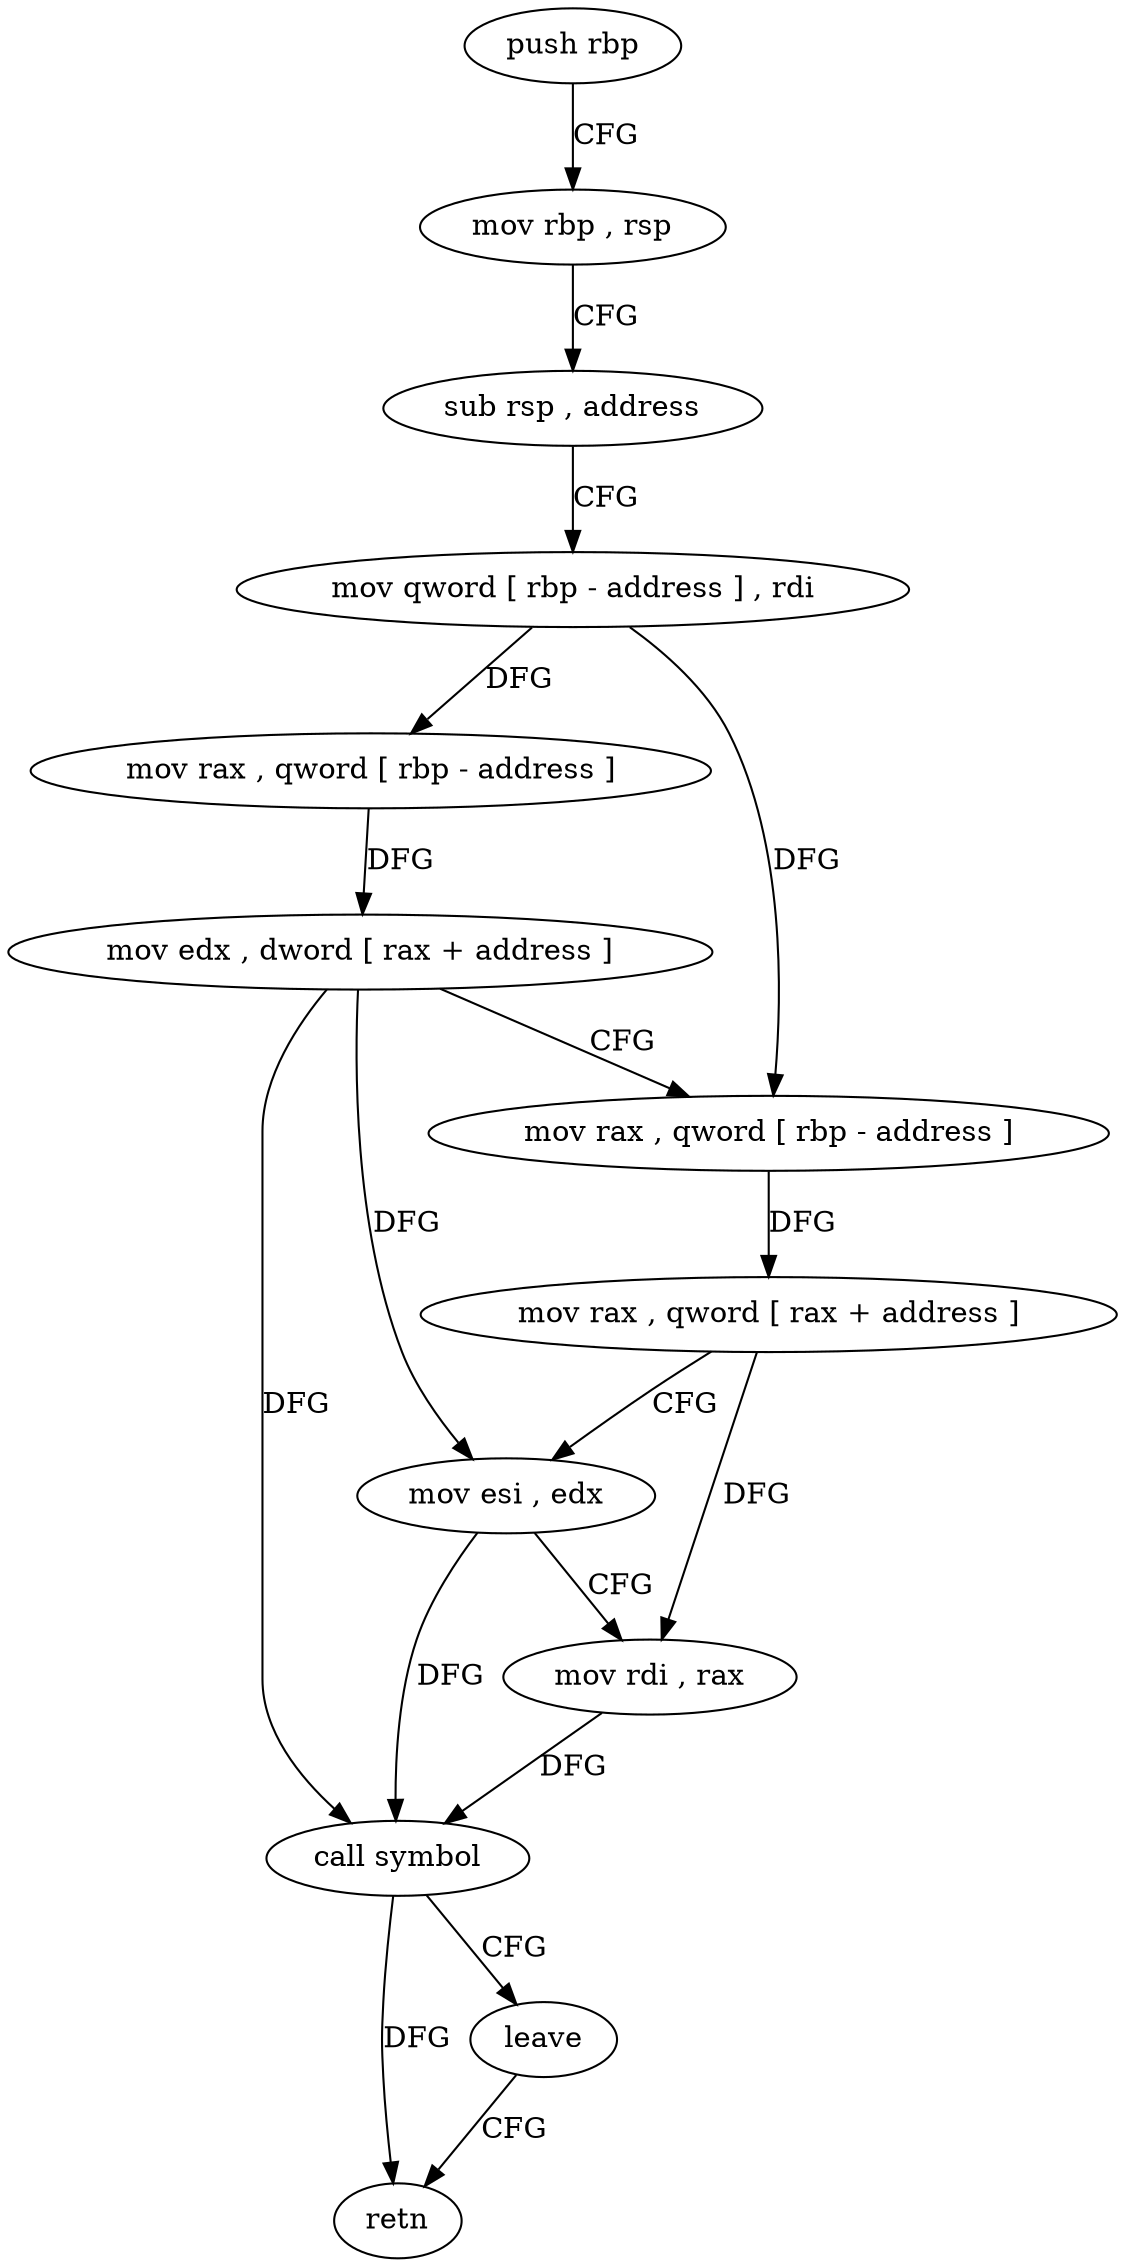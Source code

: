 digraph "func" {
"90985" [label = "push rbp" ]
"90986" [label = "mov rbp , rsp" ]
"90989" [label = "sub rsp , address" ]
"90993" [label = "mov qword [ rbp - address ] , rdi" ]
"90997" [label = "mov rax , qword [ rbp - address ]" ]
"91001" [label = "mov edx , dword [ rax + address ]" ]
"91004" [label = "mov rax , qword [ rbp - address ]" ]
"91008" [label = "mov rax , qword [ rax + address ]" ]
"91012" [label = "mov esi , edx" ]
"91014" [label = "mov rdi , rax" ]
"91017" [label = "call symbol" ]
"91022" [label = "leave" ]
"91023" [label = "retn" ]
"90985" -> "90986" [ label = "CFG" ]
"90986" -> "90989" [ label = "CFG" ]
"90989" -> "90993" [ label = "CFG" ]
"90993" -> "90997" [ label = "DFG" ]
"90993" -> "91004" [ label = "DFG" ]
"90997" -> "91001" [ label = "DFG" ]
"91001" -> "91004" [ label = "CFG" ]
"91001" -> "91012" [ label = "DFG" ]
"91001" -> "91017" [ label = "DFG" ]
"91004" -> "91008" [ label = "DFG" ]
"91008" -> "91012" [ label = "CFG" ]
"91008" -> "91014" [ label = "DFG" ]
"91012" -> "91014" [ label = "CFG" ]
"91012" -> "91017" [ label = "DFG" ]
"91014" -> "91017" [ label = "DFG" ]
"91017" -> "91022" [ label = "CFG" ]
"91017" -> "91023" [ label = "DFG" ]
"91022" -> "91023" [ label = "CFG" ]
}
